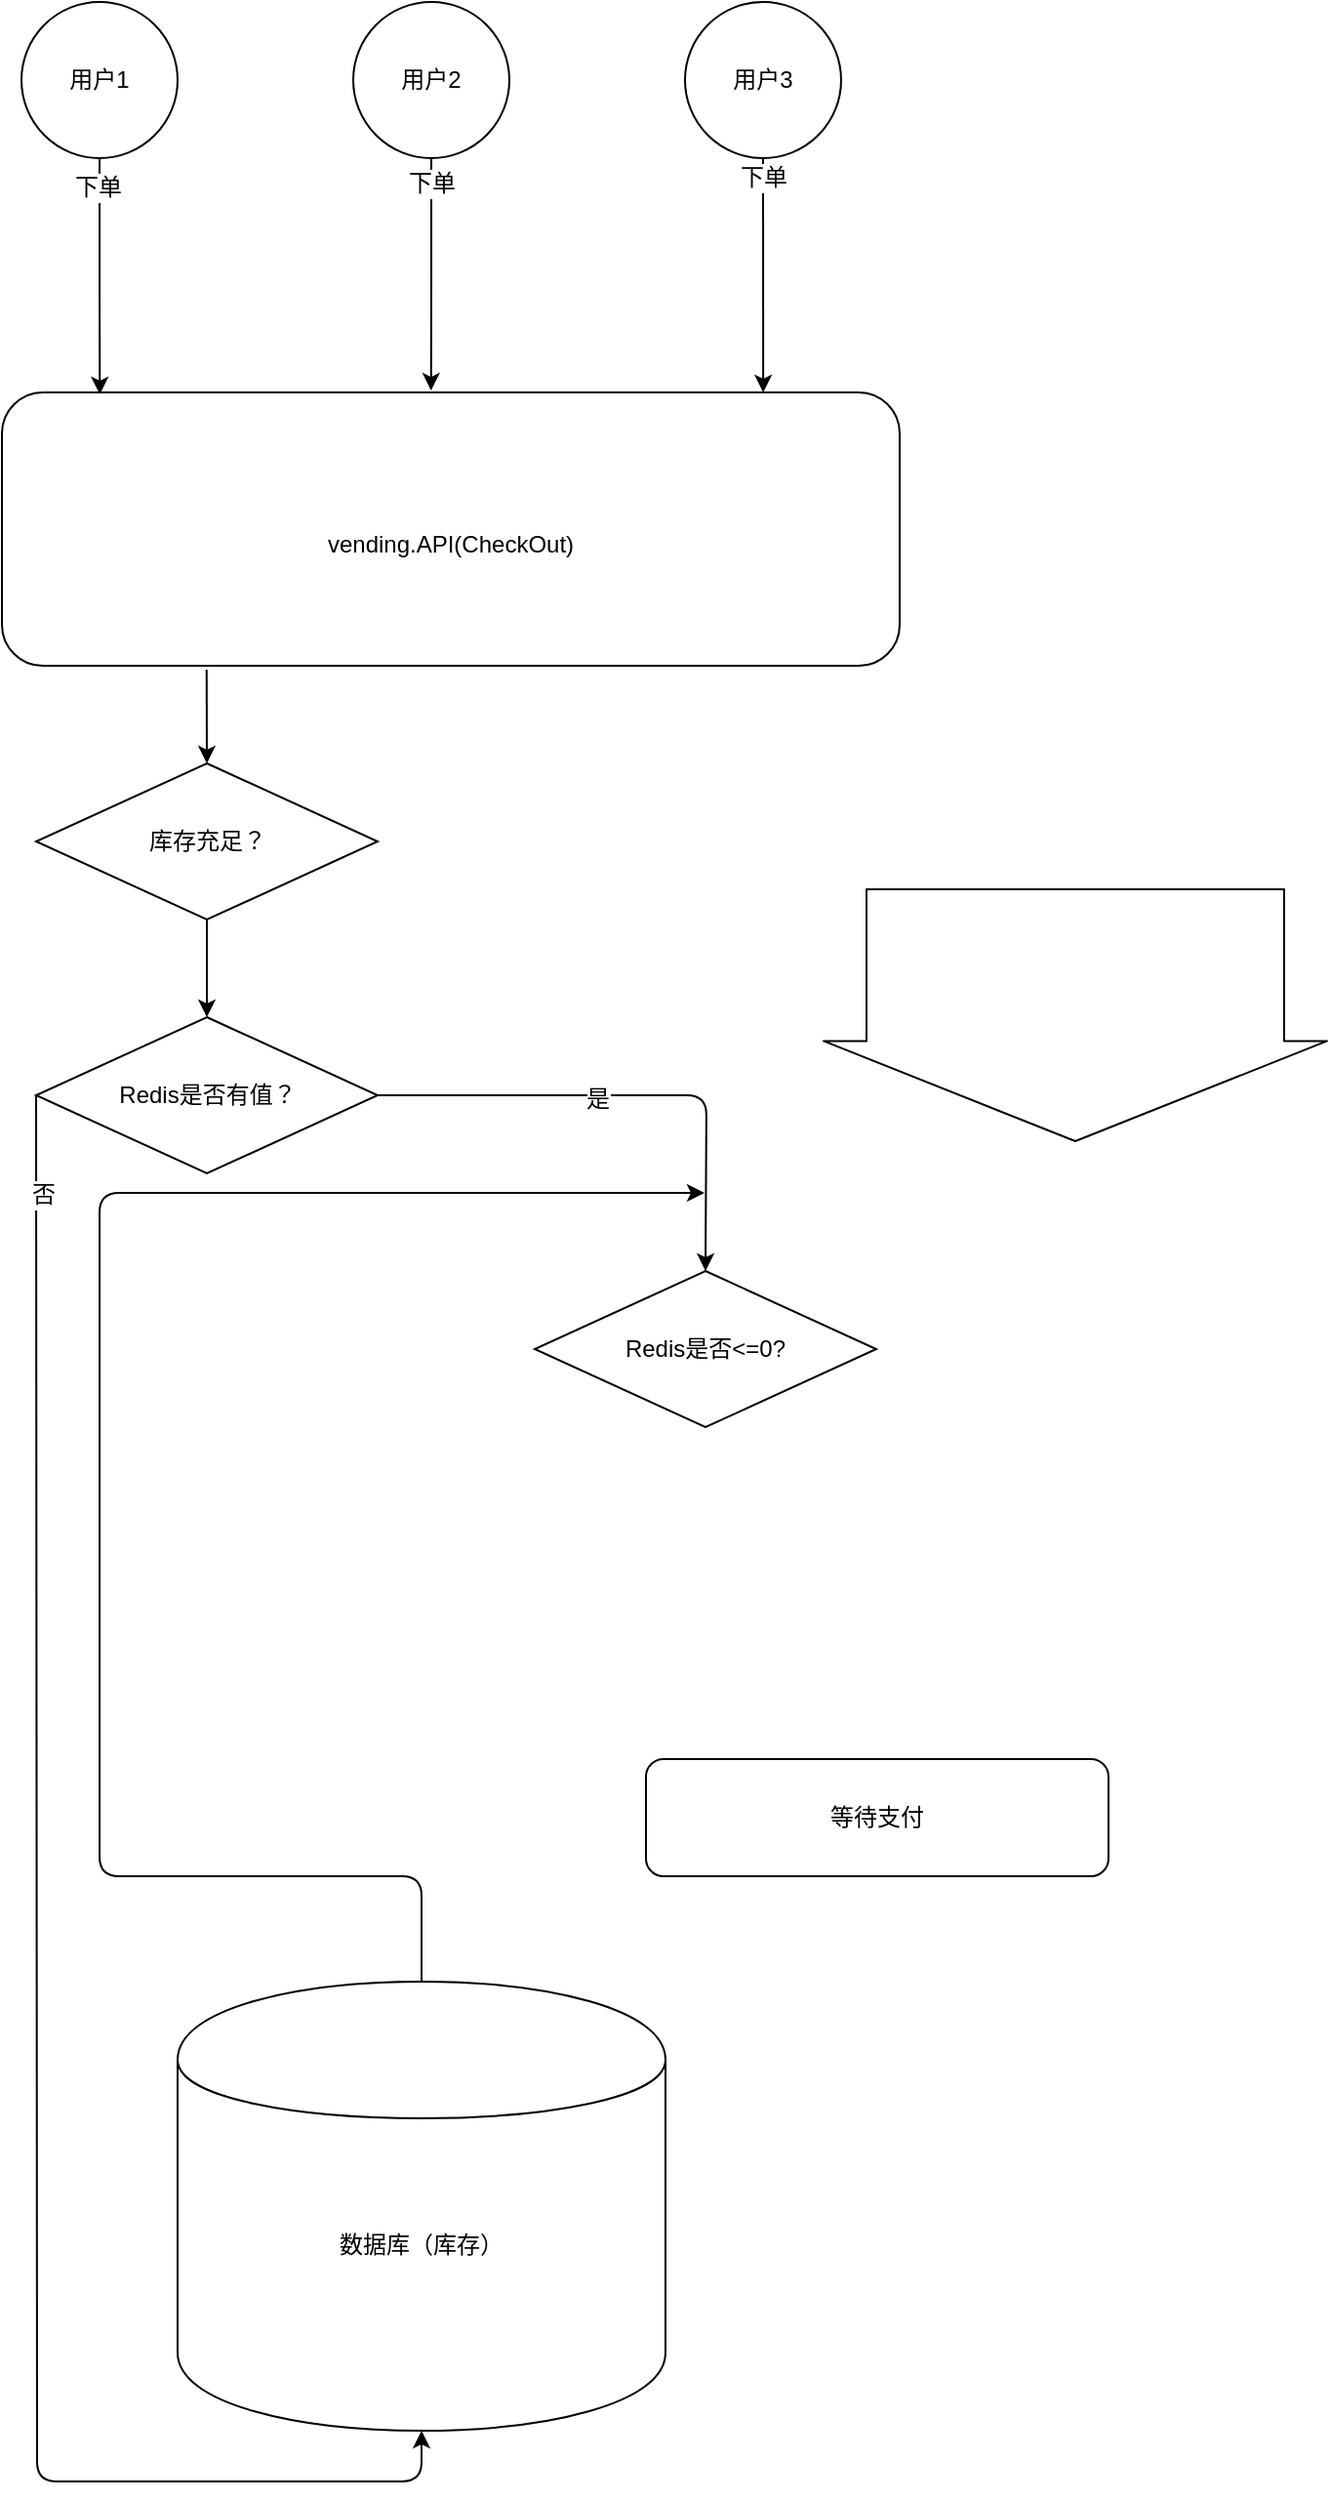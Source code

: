 <mxfile version="10.5.3" type="github"><diagram id="-4kzwGjPp0YoTaf24D5y" name="第 1 页"><mxGraphModel dx="914" dy="594" grid="1" gridSize="10" guides="1" tooltips="1" connect="1" arrows="1" fold="1" page="1" pageScale="1" pageWidth="827" pageHeight="1169" math="0" shadow="0"><root><mxCell id="0"/><mxCell id="1" parent="0"/><mxCell id="LSyAYEil4Msc9BgaxXhF-6" style="edgeStyle=orthogonalEdgeStyle;rounded=0;orthogonalLoop=1;jettySize=auto;html=1;exitX=0.5;exitY=1;exitDx=0;exitDy=0;entryX=0.109;entryY=0.007;entryDx=0;entryDy=0;entryPerimeter=0;" edge="1" parent="1" source="3ba6V8PA6-8waUKWH-R8-1" target="LSyAYEil4Msc9BgaxXhF-4"><mxGeometry relative="1" as="geometry"/></mxCell><mxCell id="LSyAYEil4Msc9BgaxXhF-15" value="下单" style="text;html=1;resizable=0;points=[];align=center;verticalAlign=middle;labelBackgroundColor=#ffffff;" vertex="1" connectable="0" parent="LSyAYEil4Msc9BgaxXhF-6"><mxGeometry x="-0.759" y="-1" relative="1" as="geometry"><mxPoint as="offset"/></mxGeometry></mxCell><mxCell id="3ba6V8PA6-8waUKWH-R8-1" value="用户1" style="ellipse;whiteSpace=wrap;html=1;aspect=fixed;" parent="1" vertex="1"><mxGeometry x="150" y="40" width="80" height="80" as="geometry"/></mxCell><mxCell id="LSyAYEil4Msc9BgaxXhF-2" value="用户2" style="ellipse;whiteSpace=wrap;html=1;aspect=fixed;" vertex="1" parent="1"><mxGeometry x="320" y="40" width="80" height="80" as="geometry"/></mxCell><mxCell id="LSyAYEil4Msc9BgaxXhF-3" value="用户3" style="ellipse;whiteSpace=wrap;html=1;aspect=fixed;" vertex="1" parent="1"><mxGeometry x="490" y="40" width="80" height="80" as="geometry"/></mxCell><mxCell id="LSyAYEil4Msc9BgaxXhF-4" value="&lt;div&gt;&lt;br&gt;&lt;/div&gt;&lt;div&gt;vending.API(CheckOut)&lt;br&gt;&lt;/div&gt;" style="rounded=1;whiteSpace=wrap;html=1;" vertex="1" parent="1"><mxGeometry x="140" y="240" width="460" height="140" as="geometry"/></mxCell><mxCell id="LSyAYEil4Msc9BgaxXhF-7" style="edgeStyle=orthogonalEdgeStyle;rounded=0;orthogonalLoop=1;jettySize=auto;html=1;exitX=0.5;exitY=1;exitDx=0;exitDy=0;entryX=0.478;entryY=-0.007;entryDx=0;entryDy=0;entryPerimeter=0;" edge="1" parent="1" source="LSyAYEil4Msc9BgaxXhF-2" target="LSyAYEil4Msc9BgaxXhF-4"><mxGeometry relative="1" as="geometry"><mxPoint x="340" y="130" as="sourcePoint"/><mxPoint x="340" y="221" as="targetPoint"/></mxGeometry></mxCell><mxCell id="LSyAYEil4Msc9BgaxXhF-16" value="下单" style="text;html=1;resizable=0;points=[];align=center;verticalAlign=middle;labelBackgroundColor=#ffffff;" vertex="1" connectable="0" parent="LSyAYEil4Msc9BgaxXhF-7"><mxGeometry x="-0.707" y="-2" relative="1" as="geometry"><mxPoint x="2" y="-5" as="offset"/></mxGeometry></mxCell><mxCell id="LSyAYEil4Msc9BgaxXhF-9" value="" style="endArrow=classic;html=1;exitX=0.5;exitY=1;exitDx=0;exitDy=0;entryX=0.848;entryY=0;entryDx=0;entryDy=0;entryPerimeter=0;" edge="1" parent="1" source="LSyAYEil4Msc9BgaxXhF-3" target="LSyAYEil4Msc9BgaxXhF-4"><mxGeometry width="50" height="50" relative="1" as="geometry"><mxPoint x="140" y="420" as="sourcePoint"/><mxPoint x="190" y="370" as="targetPoint"/></mxGeometry></mxCell><mxCell id="LSyAYEil4Msc9BgaxXhF-17" value="下单" style="text;html=1;resizable=0;points=[];align=center;verticalAlign=middle;labelBackgroundColor=#ffffff;" vertex="1" connectable="0" parent="LSyAYEil4Msc9BgaxXhF-9"><mxGeometry x="-0.658" y="4" relative="1" as="geometry"><mxPoint x="-4" y="-11" as="offset"/></mxGeometry></mxCell><mxCell id="LSyAYEil4Msc9BgaxXhF-19" value="数据库（库存）" style="shape=cylinder;whiteSpace=wrap;html=1;boundedLbl=1;backgroundOutline=1;" vertex="1" parent="1"><mxGeometry x="230" y="1054" width="250" height="230" as="geometry"/></mxCell><mxCell id="LSyAYEil4Msc9BgaxXhF-20" value="等待支付" style="rounded=1;whiteSpace=wrap;html=1;" vertex="1" parent="1"><mxGeometry x="470" y="940" width="237" height="60" as="geometry"/></mxCell><mxCell id="LSyAYEil4Msc9BgaxXhF-23" value="" style="shape=flexArrow;endArrow=classic;html=1;endWidth=43;endSize=16.76;width=214;" edge="1" parent="1"><mxGeometry width="50" height="50" relative="1" as="geometry"><mxPoint x="690" y="494" as="sourcePoint"/><mxPoint x="690" y="624" as="targetPoint"/></mxGeometry></mxCell><mxCell id="LSyAYEil4Msc9BgaxXhF-24" value="" style="endArrow=classic;html=1;exitX=0.228;exitY=1.014;exitDx=0;exitDy=0;exitPerimeter=0;entryX=0.5;entryY=0;entryDx=0;entryDy=0;" edge="1" parent="1" source="LSyAYEil4Msc9BgaxXhF-4" target="LSyAYEil4Msc9BgaxXhF-26"><mxGeometry width="50" height="50" relative="1" as="geometry"><mxPoint x="300" y="630" as="sourcePoint"/><mxPoint x="245" y="470" as="targetPoint"/></mxGeometry></mxCell><mxCell id="LSyAYEil4Msc9BgaxXhF-27" style="edgeStyle=orthogonalEdgeStyle;rounded=0;orthogonalLoop=1;jettySize=auto;html=1;entryX=0.5;entryY=0;entryDx=0;entryDy=0;" edge="1" parent="1" source="LSyAYEil4Msc9BgaxXhF-26" target="LSyAYEil4Msc9BgaxXhF-28"><mxGeometry relative="1" as="geometry"><mxPoint x="245" y="580" as="targetPoint"/></mxGeometry></mxCell><mxCell id="LSyAYEil4Msc9BgaxXhF-26" value="库存充足？&lt;br&gt;" style="rhombus;whiteSpace=wrap;html=1;" vertex="1" parent="1"><mxGeometry x="157.5" y="430" width="175" height="80" as="geometry"/></mxCell><mxCell id="LSyAYEil4Msc9BgaxXhF-28" value="Redis是否有值？" style="rhombus;whiteSpace=wrap;html=1;" vertex="1" parent="1"><mxGeometry x="157.5" y="560" width="175" height="80" as="geometry"/></mxCell><mxCell id="LSyAYEil4Msc9BgaxXhF-33" value="Redis是否&amp;lt;=0?" style="rhombus;whiteSpace=wrap;html=1;" vertex="1" parent="1"><mxGeometry x="413" y="690" width="175" height="80" as="geometry"/></mxCell><mxCell id="LSyAYEil4Msc9BgaxXhF-36" value="" style="endArrow=classic;html=1;exitX=0;exitY=0.5;exitDx=0;exitDy=0;entryX=0.5;entryY=1;entryDx=0;entryDy=0;" edge="1" parent="1" source="LSyAYEil4Msc9BgaxXhF-28" target="LSyAYEil4Msc9BgaxXhF-19"><mxGeometry width="50" height="50" relative="1" as="geometry"><mxPoint x="157.5" y="810" as="sourcePoint"/><mxPoint x="150" y="1080" as="targetPoint"/><Array as="points"><mxPoint x="158" y="1310"/><mxPoint x="355" y="1310"/></Array></mxGeometry></mxCell><mxCell id="LSyAYEil4Msc9BgaxXhF-42" value="否" style="text;html=1;resizable=0;points=[];align=center;verticalAlign=middle;labelBackgroundColor=#ffffff;" vertex="1" connectable="0" parent="LSyAYEil4Msc9BgaxXhF-36"><mxGeometry x="-0.891" y="3" relative="1" as="geometry"><mxPoint as="offset"/></mxGeometry></mxCell><mxCell id="LSyAYEil4Msc9BgaxXhF-37" value="" style="endArrow=classic;html=1;exitX=0.5;exitY=0;exitDx=0;exitDy=0;" edge="1" parent="1" source="LSyAYEil4Msc9BgaxXhF-19"><mxGeometry width="50" height="50" relative="1" as="geometry"><mxPoint x="240" y="990" as="sourcePoint"/><mxPoint x="500" y="650" as="targetPoint"/><Array as="points"><mxPoint x="355" y="1000"/><mxPoint x="190" y="1000"/><mxPoint x="190" y="650"/></Array></mxGeometry></mxCell><mxCell id="LSyAYEil4Msc9BgaxXhF-40" value="" style="endArrow=classic;html=1;exitX=1;exitY=0.5;exitDx=0;exitDy=0;entryX=0.5;entryY=0;entryDx=0;entryDy=0;" edge="1" parent="1" source="LSyAYEil4Msc9BgaxXhF-28" target="LSyAYEil4Msc9BgaxXhF-33"><mxGeometry width="50" height="50" relative="1" as="geometry"><mxPoint x="375" y="840" as="sourcePoint"/><mxPoint x="425" y="790" as="targetPoint"/><Array as="points"><mxPoint x="501" y="600"/></Array></mxGeometry></mxCell><mxCell id="LSyAYEil4Msc9BgaxXhF-41" value="是" style="text;html=1;resizable=0;points=[];align=center;verticalAlign=middle;labelBackgroundColor=#ffffff;" vertex="1" connectable="0" parent="LSyAYEil4Msc9BgaxXhF-40"><mxGeometry x="-0.132" y="-2" relative="1" as="geometry"><mxPoint as="offset"/></mxGeometry></mxCell></root></mxGraphModel></diagram></mxfile>